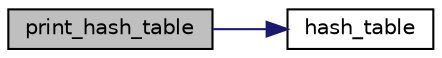digraph "print_hash_table"
{
 // INTERACTIVE_SVG=YES
  edge [fontname="Helvetica",fontsize="10",labelfontname="Helvetica",labelfontsize="10"];
  node [fontname="Helvetica",fontsize="10",shape=record];
  rankdir="LR";
  Node40 [label="print_hash_table",height=0.2,width=0.4,color="black", fillcolor="grey75", style="filled", fontcolor="black"];
  Node40 -> Node41 [color="midnightblue",fontsize="10",style="solid"];
  Node41 [label="hash_table",height=0.2,width=0.4,color="black", fillcolor="white", style="filled",URL="$unit__tests_8cpp.html#a47d1ef48124afb3373728ff2e99a1bf0"];
}
